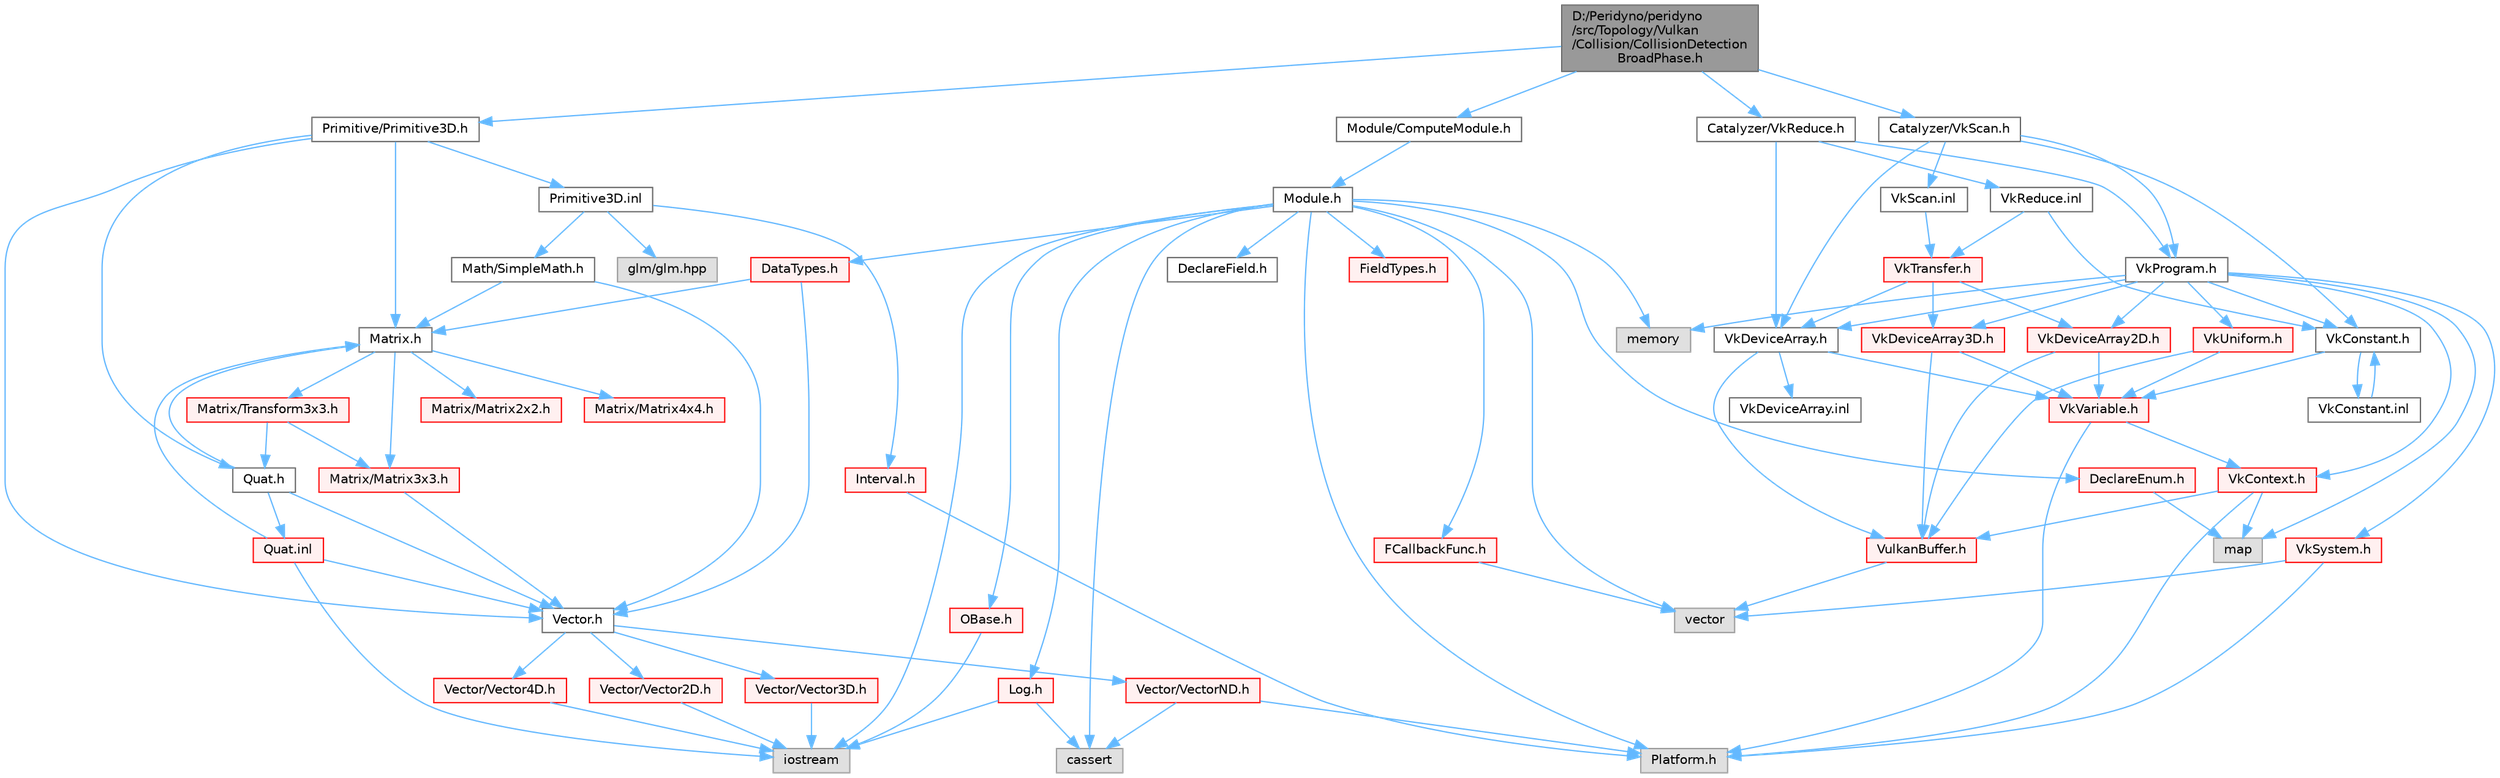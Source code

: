 digraph "D:/Peridyno/peridyno/src/Topology/Vulkan/Collision/CollisionDetectionBroadPhase.h"
{
 // LATEX_PDF_SIZE
  bgcolor="transparent";
  edge [fontname=Helvetica,fontsize=10,labelfontname=Helvetica,labelfontsize=10];
  node [fontname=Helvetica,fontsize=10,shape=box,height=0.2,width=0.4];
  Node1 [id="Node000001",label="D:/Peridyno/peridyno\l/src/Topology/Vulkan\l/Collision/CollisionDetection\lBroadPhase.h",height=0.2,width=0.4,color="gray40", fillcolor="grey60", style="filled", fontcolor="black",tooltip=" "];
  Node1 -> Node2 [id="edge1_Node000001_Node000002",color="steelblue1",style="solid",tooltip=" "];
  Node2 [id="Node000002",label="Module/ComputeModule.h",height=0.2,width=0.4,color="grey40", fillcolor="white", style="filled",URL="$_compute_module_8h.html",tooltip=" "];
  Node2 -> Node3 [id="edge2_Node000002_Node000003",color="steelblue1",style="solid",tooltip=" "];
  Node3 [id="Node000003",label="Module.h",height=0.2,width=0.4,color="grey40", fillcolor="white", style="filled",URL="$_module_8h.html",tooltip=" "];
  Node3 -> Node4 [id="edge3_Node000003_Node000004",color="steelblue1",style="solid",tooltip=" "];
  Node4 [id="Node000004",label="Platform.h",height=0.2,width=0.4,color="grey60", fillcolor="#E0E0E0", style="filled",tooltip=" "];
  Node3 -> Node5 [id="edge4_Node000003_Node000005",color="steelblue1",style="solid",tooltip=" "];
  Node5 [id="Node000005",label="memory",height=0.2,width=0.4,color="grey60", fillcolor="#E0E0E0", style="filled",tooltip=" "];
  Node3 -> Node6 [id="edge5_Node000003_Node000006",color="steelblue1",style="solid",tooltip=" "];
  Node6 [id="Node000006",label="vector",height=0.2,width=0.4,color="grey60", fillcolor="#E0E0E0", style="filled",tooltip=" "];
  Node3 -> Node7 [id="edge6_Node000003_Node000007",color="steelblue1",style="solid",tooltip=" "];
  Node7 [id="Node000007",label="cassert",height=0.2,width=0.4,color="grey60", fillcolor="#E0E0E0", style="filled",tooltip=" "];
  Node3 -> Node8 [id="edge7_Node000003_Node000008",color="steelblue1",style="solid",tooltip=" "];
  Node8 [id="Node000008",label="iostream",height=0.2,width=0.4,color="grey60", fillcolor="#E0E0E0", style="filled",tooltip=" "];
  Node3 -> Node9 [id="edge8_Node000003_Node000009",color="steelblue1",style="solid",tooltip=" "];
  Node9 [id="Node000009",label="OBase.h",height=0.2,width=0.4,color="red", fillcolor="#FFF0F0", style="filled",URL="$_o_base_8h.html",tooltip=" "];
  Node9 -> Node8 [id="edge9_Node000009_Node000008",color="steelblue1",style="solid",tooltip=" "];
  Node3 -> Node19 [id="edge10_Node000003_Node000019",color="steelblue1",style="solid",tooltip=" "];
  Node19 [id="Node000019",label="Log.h",height=0.2,width=0.4,color="red", fillcolor="#FFF0F0", style="filled",URL="$_log_8h.html",tooltip=" "];
  Node19 -> Node8 [id="edge11_Node000019_Node000008",color="steelblue1",style="solid",tooltip=" "];
  Node19 -> Node7 [id="edge12_Node000019_Node000007",color="steelblue1",style="solid",tooltip=" "];
  Node3 -> Node28 [id="edge13_Node000003_Node000028",color="steelblue1",style="solid",tooltip=" "];
  Node28 [id="Node000028",label="DataTypes.h",height=0.2,width=0.4,color="red", fillcolor="#FFF0F0", style="filled",URL="$_data_types_8h.html",tooltip=" "];
  Node28 -> Node29 [id="edge14_Node000028_Node000029",color="steelblue1",style="solid",tooltip=" "];
  Node29 [id="Node000029",label="Vector.h",height=0.2,width=0.4,color="grey40", fillcolor="white", style="filled",URL="$_vector_8h.html",tooltip=" "];
  Node29 -> Node30 [id="edge15_Node000029_Node000030",color="steelblue1",style="solid",tooltip=" "];
  Node30 [id="Node000030",label="Vector/Vector2D.h",height=0.2,width=0.4,color="red", fillcolor="#FFF0F0", style="filled",URL="$_vector2_d_8h.html",tooltip=" "];
  Node30 -> Node8 [id="edge16_Node000030_Node000008",color="steelblue1",style="solid",tooltip=" "];
  Node29 -> Node36 [id="edge17_Node000029_Node000036",color="steelblue1",style="solid",tooltip=" "];
  Node36 [id="Node000036",label="Vector/Vector3D.h",height=0.2,width=0.4,color="red", fillcolor="#FFF0F0", style="filled",URL="$_vector3_d_8h.html",tooltip=" "];
  Node36 -> Node8 [id="edge18_Node000036_Node000008",color="steelblue1",style="solid",tooltip=" "];
  Node29 -> Node39 [id="edge19_Node000029_Node000039",color="steelblue1",style="solid",tooltip=" "];
  Node39 [id="Node000039",label="Vector/Vector4D.h",height=0.2,width=0.4,color="red", fillcolor="#FFF0F0", style="filled",URL="$_vector4_d_8h.html",tooltip=" "];
  Node39 -> Node8 [id="edge20_Node000039_Node000008",color="steelblue1",style="solid",tooltip=" "];
  Node29 -> Node42 [id="edge21_Node000029_Node000042",color="steelblue1",style="solid",tooltip=" "];
  Node42 [id="Node000042",label="Vector/VectorND.h",height=0.2,width=0.4,color="red", fillcolor="#FFF0F0", style="filled",URL="$_vector_n_d_8h.html",tooltip=" "];
  Node42 -> Node7 [id="edge22_Node000042_Node000007",color="steelblue1",style="solid",tooltip=" "];
  Node42 -> Node4 [id="edge23_Node000042_Node000004",color="steelblue1",style="solid",tooltip=" "];
  Node28 -> Node48 [id="edge24_Node000028_Node000048",color="steelblue1",style="solid",tooltip=" "];
  Node48 [id="Node000048",label="Matrix.h",height=0.2,width=0.4,color="grey40", fillcolor="white", style="filled",URL="$_matrix_8h.html",tooltip=" "];
  Node48 -> Node49 [id="edge25_Node000048_Node000049",color="steelblue1",style="solid",tooltip=" "];
  Node49 [id="Node000049",label="Matrix/Matrix2x2.h",height=0.2,width=0.4,color="red", fillcolor="#FFF0F0", style="filled",URL="$_matrix2x2_8h.html",tooltip=" "];
  Node48 -> Node54 [id="edge26_Node000048_Node000054",color="steelblue1",style="solid",tooltip=" "];
  Node54 [id="Node000054",label="Matrix/Matrix3x3.h",height=0.2,width=0.4,color="red", fillcolor="#FFF0F0", style="filled",URL="$_matrix3x3_8h.html",tooltip=" "];
  Node54 -> Node29 [id="edge27_Node000054_Node000029",color="steelblue1",style="solid",tooltip=" "];
  Node48 -> Node57 [id="edge28_Node000048_Node000057",color="steelblue1",style="solid",tooltip=" "];
  Node57 [id="Node000057",label="Matrix/Matrix4x4.h",height=0.2,width=0.4,color="red", fillcolor="#FFF0F0", style="filled",URL="$_matrix4x4_8h.html",tooltip=" "];
  Node48 -> Node60 [id="edge29_Node000048_Node000060",color="steelblue1",style="solid",tooltip=" "];
  Node60 [id="Node000060",label="Matrix/Transform3x3.h",height=0.2,width=0.4,color="red", fillcolor="#FFF0F0", style="filled",URL="$_transform3x3_8h.html",tooltip=" "];
  Node60 -> Node61 [id="edge30_Node000060_Node000061",color="steelblue1",style="solid",tooltip=" "];
  Node61 [id="Node000061",label="Quat.h",height=0.2,width=0.4,color="grey40", fillcolor="white", style="filled",URL="$_quat_8h.html",tooltip="Implementation of quaternion."];
  Node61 -> Node29 [id="edge31_Node000061_Node000029",color="steelblue1",style="solid",tooltip=" "];
  Node61 -> Node48 [id="edge32_Node000061_Node000048",color="steelblue1",style="solid",tooltip=" "];
  Node61 -> Node62 [id="edge33_Node000061_Node000062",color="steelblue1",style="solid",tooltip=" "];
  Node62 [id="Node000062",label="Quat.inl",height=0.2,width=0.4,color="red", fillcolor="#FFF0F0", style="filled",URL="$_quat_8inl.html",tooltip=" "];
  Node62 -> Node8 [id="edge34_Node000062_Node000008",color="steelblue1",style="solid",tooltip=" "];
  Node62 -> Node29 [id="edge35_Node000062_Node000029",color="steelblue1",style="solid",tooltip=" "];
  Node62 -> Node48 [id="edge36_Node000062_Node000048",color="steelblue1",style="solid",tooltip=" "];
  Node60 -> Node54 [id="edge37_Node000060_Node000054",color="steelblue1",style="solid",tooltip=" "];
  Node3 -> Node69 [id="edge38_Node000003_Node000069",color="steelblue1",style="solid",tooltip=" "];
  Node69 [id="Node000069",label="DeclareEnum.h",height=0.2,width=0.4,color="red", fillcolor="#FFF0F0", style="filled",URL="$_declare_enum_8h.html",tooltip=" "];
  Node69 -> Node18 [id="edge39_Node000069_Node000018",color="steelblue1",style="solid",tooltip=" "];
  Node18 [id="Node000018",label="map",height=0.2,width=0.4,color="grey60", fillcolor="#E0E0E0", style="filled",tooltip=" "];
  Node3 -> Node84 [id="edge40_Node000003_Node000084",color="steelblue1",style="solid",tooltip=" "];
  Node84 [id="Node000084",label="DeclareField.h",height=0.2,width=0.4,color="grey40", fillcolor="white", style="filled",URL="$_declare_field_8h.html",tooltip=" "];
  Node3 -> Node85 [id="edge41_Node000003_Node000085",color="steelblue1",style="solid",tooltip=" "];
  Node85 [id="Node000085",label="FCallbackFunc.h",height=0.2,width=0.4,color="red", fillcolor="#FFF0F0", style="filled",URL="$_f_callback_func_8h.html",tooltip=" "];
  Node85 -> Node6 [id="edge42_Node000085_Node000006",color="steelblue1",style="solid",tooltip=" "];
  Node3 -> Node86 [id="edge43_Node000003_Node000086",color="steelblue1",style="solid",tooltip=" "];
  Node86 [id="Node000086",label="FieldTypes.h",height=0.2,width=0.4,color="red", fillcolor="#FFF0F0", style="filled",URL="$_field_types_8h.html",tooltip=" "];
  Node1 -> Node88 [id="edge44_Node000001_Node000088",color="steelblue1",style="solid",tooltip=" "];
  Node88 [id="Node000088",label="Primitive/Primitive3D.h",height=0.2,width=0.4,color="grey40", fillcolor="white", style="filled",URL="$_primitive3_d_8h.html",tooltip=" "];
  Node88 -> Node29 [id="edge45_Node000088_Node000029",color="steelblue1",style="solid",tooltip=" "];
  Node88 -> Node48 [id="edge46_Node000088_Node000048",color="steelblue1",style="solid",tooltip=" "];
  Node88 -> Node61 [id="edge47_Node000088_Node000061",color="steelblue1",style="solid",tooltip=" "];
  Node88 -> Node89 [id="edge48_Node000088_Node000089",color="steelblue1",style="solid",tooltip=" "];
  Node89 [id="Node000089",label="Primitive3D.inl",height=0.2,width=0.4,color="grey40", fillcolor="white", style="filled",URL="$_primitive3_d_8inl.html",tooltip=" "];
  Node89 -> Node81 [id="edge49_Node000089_Node000081",color="steelblue1",style="solid",tooltip=" "];
  Node81 [id="Node000081",label="Math/SimpleMath.h",height=0.2,width=0.4,color="grey40", fillcolor="white", style="filled",URL="$_simple_math_8h.html",tooltip=" "];
  Node81 -> Node29 [id="edge50_Node000081_Node000029",color="steelblue1",style="solid",tooltip=" "];
  Node81 -> Node48 [id="edge51_Node000081_Node000048",color="steelblue1",style="solid",tooltip=" "];
  Node89 -> Node90 [id="edge52_Node000089_Node000090",color="steelblue1",style="solid",tooltip=" "];
  Node90 [id="Node000090",label="Interval.h",height=0.2,width=0.4,color="red", fillcolor="#FFF0F0", style="filled",URL="$_interval_8h.html",tooltip=" "];
  Node90 -> Node4 [id="edge53_Node000090_Node000004",color="steelblue1",style="solid",tooltip=" "];
  Node89 -> Node82 [id="edge54_Node000089_Node000082",color="steelblue1",style="solid",tooltip=" "];
  Node82 [id="Node000082",label="glm/glm.hpp",height=0.2,width=0.4,color="grey60", fillcolor="#E0E0E0", style="filled",tooltip=" "];
  Node1 -> Node92 [id="edge55_Node000001_Node000092",color="steelblue1",style="solid",tooltip=" "];
  Node92 [id="Node000092",label="Catalyzer/VkReduce.h",height=0.2,width=0.4,color="grey40", fillcolor="white", style="filled",URL="$_vk_reduce_8h.html",tooltip=" "];
  Node92 -> Node93 [id="edge56_Node000092_Node000093",color="steelblue1",style="solid",tooltip=" "];
  Node93 [id="Node000093",label="VkDeviceArray.h",height=0.2,width=0.4,color="grey40", fillcolor="white", style="filled",URL="$_vk_device_array_8h.html",tooltip=" "];
  Node93 -> Node94 [id="edge57_Node000093_Node000094",color="steelblue1",style="solid",tooltip=" "];
  Node94 [id="Node000094",label="VkVariable.h",height=0.2,width=0.4,color="red", fillcolor="#FFF0F0", style="filled",URL="$_vk_variable_8h.html",tooltip=" "];
  Node94 -> Node4 [id="edge58_Node000094_Node000004",color="steelblue1",style="solid",tooltip=" "];
  Node94 -> Node96 [id="edge59_Node000094_Node000096",color="steelblue1",style="solid",tooltip=" "];
  Node96 [id="Node000096",label="VkContext.h",height=0.2,width=0.4,color="red", fillcolor="#FFF0F0", style="filled",URL="$_vk_context_8h.html",tooltip=" "];
  Node96 -> Node4 [id="edge60_Node000096_Node000004",color="steelblue1",style="solid",tooltip=" "];
  Node96 -> Node97 [id="edge61_Node000096_Node000097",color="steelblue1",style="solid",tooltip=" "];
  Node97 [id="Node000097",label="VulkanBuffer.h",height=0.2,width=0.4,color="red", fillcolor="#FFF0F0", style="filled",URL="$_vulkan_buffer_8h.html",tooltip=" "];
  Node97 -> Node6 [id="edge62_Node000097_Node000006",color="steelblue1",style="solid",tooltip=" "];
  Node96 -> Node18 [id="edge63_Node000096_Node000018",color="steelblue1",style="solid",tooltip=" "];
  Node93 -> Node97 [id="edge64_Node000093_Node000097",color="steelblue1",style="solid",tooltip=" "];
  Node93 -> Node104 [id="edge65_Node000093_Node000104",color="steelblue1",style="solid",tooltip=" "];
  Node104 [id="Node000104",label="VkDeviceArray.inl",height=0.2,width=0.4,color="grey40", fillcolor="white", style="filled",URL="$_vk_device_array_8inl.html",tooltip=" "];
  Node92 -> Node105 [id="edge66_Node000092_Node000105",color="steelblue1",style="solid",tooltip=" "];
  Node105 [id="Node000105",label="VkProgram.h",height=0.2,width=0.4,color="grey40", fillcolor="white", style="filled",URL="$_vk_program_8h.html",tooltip=" "];
  Node105 -> Node106 [id="edge67_Node000105_Node000106",color="steelblue1",style="solid",tooltip=" "];
  Node106 [id="Node000106",label="VkSystem.h",height=0.2,width=0.4,color="red", fillcolor="#FFF0F0", style="filled",URL="$_vk_system_8h.html",tooltip=" "];
  Node106 -> Node4 [id="edge68_Node000106_Node000004",color="steelblue1",style="solid",tooltip=" "];
  Node106 -> Node6 [id="edge69_Node000106_Node000006",color="steelblue1",style="solid",tooltip=" "];
  Node105 -> Node96 [id="edge70_Node000105_Node000096",color="steelblue1",style="solid",tooltip=" "];
  Node105 -> Node93 [id="edge71_Node000105_Node000093",color="steelblue1",style="solid",tooltip=" "];
  Node105 -> Node107 [id="edge72_Node000105_Node000107",color="steelblue1",style="solid",tooltip=" "];
  Node107 [id="Node000107",label="VkDeviceArray2D.h",height=0.2,width=0.4,color="red", fillcolor="#FFF0F0", style="filled",URL="$_vk_device_array2_d_8h.html",tooltip=" "];
  Node107 -> Node94 [id="edge73_Node000107_Node000094",color="steelblue1",style="solid",tooltip=" "];
  Node107 -> Node97 [id="edge74_Node000107_Node000097",color="steelblue1",style="solid",tooltip=" "];
  Node105 -> Node109 [id="edge75_Node000105_Node000109",color="steelblue1",style="solid",tooltip=" "];
  Node109 [id="Node000109",label="VkDeviceArray3D.h",height=0.2,width=0.4,color="red", fillcolor="#FFF0F0", style="filled",URL="$_vk_device_array3_d_8h.html",tooltip=" "];
  Node109 -> Node94 [id="edge76_Node000109_Node000094",color="steelblue1",style="solid",tooltip=" "];
  Node109 -> Node97 [id="edge77_Node000109_Node000097",color="steelblue1",style="solid",tooltip=" "];
  Node105 -> Node111 [id="edge78_Node000105_Node000111",color="steelblue1",style="solid",tooltip=" "];
  Node111 [id="Node000111",label="VkUniform.h",height=0.2,width=0.4,color="red", fillcolor="#FFF0F0", style="filled",URL="$_vk_uniform_8h.html",tooltip=" "];
  Node111 -> Node94 [id="edge79_Node000111_Node000094",color="steelblue1",style="solid",tooltip=" "];
  Node111 -> Node97 [id="edge80_Node000111_Node000097",color="steelblue1",style="solid",tooltip=" "];
  Node105 -> Node113 [id="edge81_Node000105_Node000113",color="steelblue1",style="solid",tooltip=" "];
  Node113 [id="Node000113",label="VkConstant.h",height=0.2,width=0.4,color="grey40", fillcolor="white", style="filled",URL="$_vk_constant_8h.html",tooltip=" "];
  Node113 -> Node94 [id="edge82_Node000113_Node000094",color="steelblue1",style="solid",tooltip=" "];
  Node113 -> Node114 [id="edge83_Node000113_Node000114",color="steelblue1",style="solid",tooltip=" "];
  Node114 [id="Node000114",label="VkConstant.inl",height=0.2,width=0.4,color="grey40", fillcolor="white", style="filled",URL="$_vk_constant_8inl.html",tooltip=" "];
  Node114 -> Node113 [id="edge84_Node000114_Node000113",color="steelblue1",style="solid",tooltip=" "];
  Node105 -> Node5 [id="edge85_Node000105_Node000005",color="steelblue1",style="solid",tooltip=" "];
  Node105 -> Node18 [id="edge86_Node000105_Node000018",color="steelblue1",style="solid",tooltip=" "];
  Node92 -> Node115 [id="edge87_Node000092_Node000115",color="steelblue1",style="solid",tooltip=" "];
  Node115 [id="Node000115",label="VkReduce.inl",height=0.2,width=0.4,color="grey40", fillcolor="white", style="filled",URL="$_vk_reduce_8inl.html",tooltip=" "];
  Node115 -> Node116 [id="edge88_Node000115_Node000116",color="steelblue1",style="solid",tooltip=" "];
  Node116 [id="Node000116",label="VkTransfer.h",height=0.2,width=0.4,color="red", fillcolor="#FFF0F0", style="filled",URL="$_vk_transfer_8h.html",tooltip=" "];
  Node116 -> Node93 [id="edge89_Node000116_Node000093",color="steelblue1",style="solid",tooltip=" "];
  Node116 -> Node107 [id="edge90_Node000116_Node000107",color="steelblue1",style="solid",tooltip=" "];
  Node116 -> Node109 [id="edge91_Node000116_Node000109",color="steelblue1",style="solid",tooltip=" "];
  Node115 -> Node113 [id="edge92_Node000115_Node000113",color="steelblue1",style="solid",tooltip=" "];
  Node1 -> Node122 [id="edge93_Node000001_Node000122",color="steelblue1",style="solid",tooltip=" "];
  Node122 [id="Node000122",label="Catalyzer/VkScan.h",height=0.2,width=0.4,color="grey40", fillcolor="white", style="filled",URL="$_vk_scan_8h.html",tooltip=" "];
  Node122 -> Node93 [id="edge94_Node000122_Node000093",color="steelblue1",style="solid",tooltip=" "];
  Node122 -> Node105 [id="edge95_Node000122_Node000105",color="steelblue1",style="solid",tooltip=" "];
  Node122 -> Node113 [id="edge96_Node000122_Node000113",color="steelblue1",style="solid",tooltip=" "];
  Node122 -> Node123 [id="edge97_Node000122_Node000123",color="steelblue1",style="solid",tooltip=" "];
  Node123 [id="Node000123",label="VkScan.inl",height=0.2,width=0.4,color="grey40", fillcolor="white", style="filled",URL="$_vk_scan_8inl.html",tooltip=" "];
  Node123 -> Node116 [id="edge98_Node000123_Node000116",color="steelblue1",style="solid",tooltip=" "];
}
